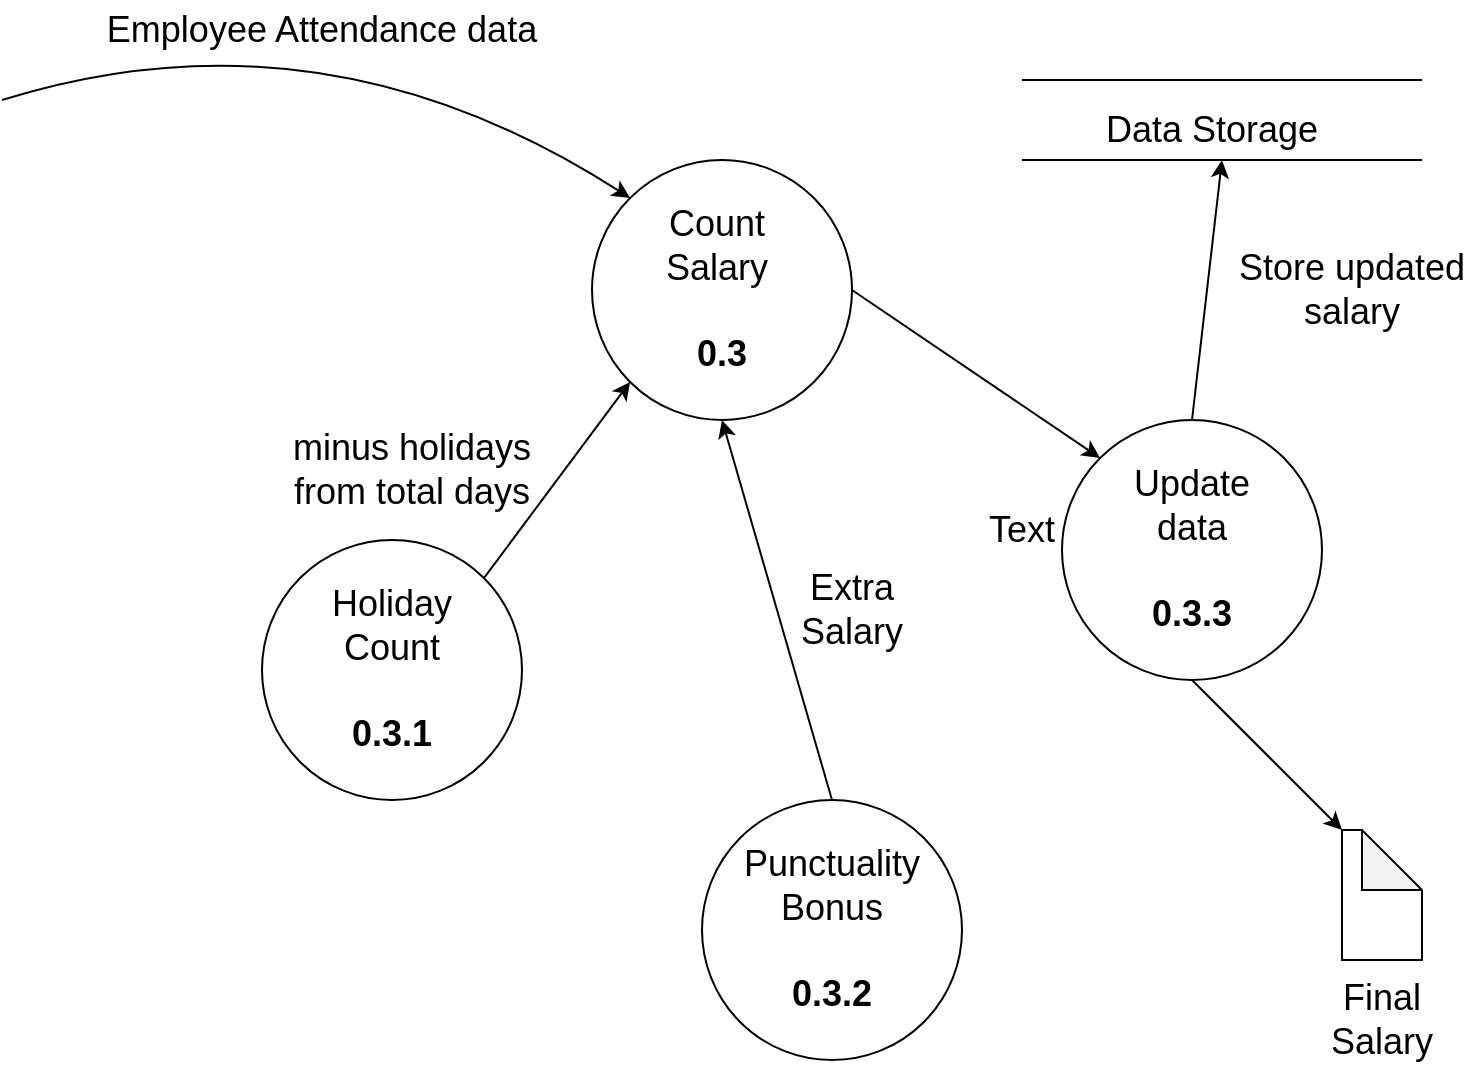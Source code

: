 <mxfile version="20.8.20" type="google"><diagram name="Page-1" id="M-8_76y3XVpp1wVuXw9H"><mxGraphModel grid="1" page="1" gridSize="10" guides="1" tooltips="1" connect="1" arrows="1" fold="1" pageScale="1" pageWidth="850" pageHeight="1100" math="0" shadow="0"><root><mxCell id="0"/><mxCell id="1" parent="0"/><mxCell id="H9qxHvtARJqCSfJp91g8-16" value="&lt;font style=&quot;font-size: 18px;&quot;&gt;Count&amp;nbsp;&lt;br&gt;Salary&amp;nbsp;&lt;br&gt;&lt;br&gt;&lt;b&gt;0.3&lt;/b&gt;&lt;/font&gt;" style="ellipse;whiteSpace=wrap;html=1;aspect=fixed;" vertex="1" parent="1"><mxGeometry x="345" y="120" width="130" height="130" as="geometry"/></mxCell><mxCell id="H9qxHvtARJqCSfJp91g8-17" value="" style="curved=1;endArrow=classic;html=1;rounded=0;fontSize=18;entryX=0;entryY=0;entryDx=0;entryDy=0;" edge="1" parent="1" target="H9qxHvtARJqCSfJp91g8-16"><mxGeometry width="50" height="50" relative="1" as="geometry"><mxPoint x="50" y="90" as="sourcePoint"/><mxPoint x="580" y="140" as="targetPoint"/><Array as="points"><mxPoint x="210" y="40"/></Array></mxGeometry></mxCell><mxCell id="H9qxHvtARJqCSfJp91g8-18" value="Employee Attendance data" style="text;html=1;strokeColor=none;fillColor=none;align=center;verticalAlign=middle;whiteSpace=wrap;rounded=0;fontSize=18;" vertex="1" parent="1"><mxGeometry x="100" y="40" width="220" height="30" as="geometry"/></mxCell><mxCell id="H9qxHvtARJqCSfJp91g8-19" value="" style="endArrow=none;html=1;rounded=0;fontSize=18;" edge="1" parent="1"><mxGeometry width="50" height="50" relative="1" as="geometry"><mxPoint x="560" y="80" as="sourcePoint"/><mxPoint x="760" y="80" as="targetPoint"/></mxGeometry></mxCell><mxCell id="H9qxHvtARJqCSfJp91g8-20" value="" style="endArrow=none;html=1;rounded=0;fontSize=18;" edge="1" parent="1"><mxGeometry width="50" height="50" relative="1" as="geometry"><mxPoint x="560" y="120" as="sourcePoint"/><mxPoint x="760" y="120" as="targetPoint"/></mxGeometry></mxCell><mxCell id="H9qxHvtARJqCSfJp91g8-21" value="&lt;font style=&quot;font-size: 18px;&quot;&gt;Holiday &lt;br&gt;Count&lt;br&gt;&lt;br&gt;&lt;b&gt;0.3.1&lt;/b&gt;&lt;/font&gt;" style="ellipse;whiteSpace=wrap;html=1;aspect=fixed;" vertex="1" parent="1"><mxGeometry x="180" y="310" width="130" height="130" as="geometry"/></mxCell><mxCell id="H9qxHvtARJqCSfJp91g8-22" value="&lt;font style=&quot;font-size: 18px;&quot;&gt;Punctuality&lt;br&gt;Bonus&lt;br&gt;&lt;br&gt;&lt;b&gt;0.3.2&lt;/b&gt;&lt;/font&gt;" style="ellipse;whiteSpace=wrap;html=1;aspect=fixed;" vertex="1" parent="1"><mxGeometry x="400" y="440" width="130" height="130" as="geometry"/></mxCell><mxCell id="H9qxHvtARJqCSfJp91g8-23" value="&lt;font style=&quot;font-size: 18px;&quot;&gt;Update &lt;br&gt;data&lt;br&gt;&lt;br&gt;&lt;b&gt;0.3.3&lt;/b&gt;&lt;/font&gt;" style="ellipse;whiteSpace=wrap;html=1;aspect=fixed;" vertex="1" parent="1"><mxGeometry x="580" y="250" width="130" height="130" as="geometry"/></mxCell><mxCell id="H9qxHvtARJqCSfJp91g8-24" value="" style="endArrow=classic;html=1;rounded=0;fontSize=18;exitX=1;exitY=0;exitDx=0;exitDy=0;entryX=0;entryY=1;entryDx=0;entryDy=0;" edge="1" parent="1" source="H9qxHvtARJqCSfJp91g8-21" target="H9qxHvtARJqCSfJp91g8-16"><mxGeometry width="50" height="50" relative="1" as="geometry"><mxPoint x="530" y="320" as="sourcePoint"/><mxPoint x="580" y="270" as="targetPoint"/></mxGeometry></mxCell><mxCell id="H9qxHvtARJqCSfJp91g8-25" value="" style="endArrow=classic;html=1;rounded=0;fontSize=18;exitX=0.5;exitY=0;exitDx=0;exitDy=0;entryX=0.5;entryY=1;entryDx=0;entryDy=0;" edge="1" parent="1" source="H9qxHvtARJqCSfJp91g8-22" target="H9qxHvtARJqCSfJp91g8-16"><mxGeometry width="50" height="50" relative="1" as="geometry"><mxPoint x="301" y="339" as="sourcePoint"/><mxPoint x="420" y="260" as="targetPoint"/></mxGeometry></mxCell><mxCell id="H9qxHvtARJqCSfJp91g8-27" value="" style="endArrow=classic;html=1;rounded=0;fontSize=18;exitX=1;exitY=0.5;exitDx=0;exitDy=0;entryX=0;entryY=0;entryDx=0;entryDy=0;" edge="1" parent="1" source="H9qxHvtARJqCSfJp91g8-16" target="H9qxHvtARJqCSfJp91g8-23"><mxGeometry width="50" height="50" relative="1" as="geometry"><mxPoint x="311" y="349" as="sourcePoint"/><mxPoint x="430" y="270" as="targetPoint"/></mxGeometry></mxCell><mxCell id="H9qxHvtARJqCSfJp91g8-28" value="" style="shape=note;whiteSpace=wrap;html=1;backgroundOutline=1;darkOpacity=0.05;fontSize=18;" vertex="1" parent="1"><mxGeometry x="720" y="455" width="40" height="65" as="geometry"/></mxCell><mxCell id="H9qxHvtARJqCSfJp91g8-29" value="" style="endArrow=classic;html=1;rounded=0;fontSize=18;exitX=0.5;exitY=1;exitDx=0;exitDy=0;entryX=0;entryY=0;entryDx=0;entryDy=0;entryPerimeter=0;" edge="1" parent="1" source="H9qxHvtARJqCSfJp91g8-23" target="H9qxHvtARJqCSfJp91g8-28"><mxGeometry width="50" height="50" relative="1" as="geometry"><mxPoint x="530" y="320" as="sourcePoint"/><mxPoint x="580" y="270" as="targetPoint"/></mxGeometry></mxCell><mxCell id="H9qxHvtARJqCSfJp91g8-30" value="" style="endArrow=classic;html=1;rounded=0;fontSize=18;exitX=0.5;exitY=0;exitDx=0;exitDy=0;" edge="1" parent="1" source="H9qxHvtARJqCSfJp91g8-23"><mxGeometry width="50" height="50" relative="1" as="geometry"><mxPoint x="475" y="450" as="sourcePoint"/><mxPoint x="660" y="120" as="targetPoint"/></mxGeometry></mxCell><mxCell id="H9qxHvtARJqCSfJp91g8-31" value="Data Storage" style="text;html=1;strokeColor=none;fillColor=none;align=center;verticalAlign=middle;whiteSpace=wrap;rounded=0;fontSize=18;" vertex="1" parent="1"><mxGeometry x="600" y="90" width="110" height="30" as="geometry"/></mxCell><mxCell id="H9qxHvtARJqCSfJp91g8-32" value="Final Salary" style="text;html=1;strokeColor=none;fillColor=none;align=center;verticalAlign=middle;whiteSpace=wrap;rounded=0;fontSize=18;" vertex="1" parent="1"><mxGeometry x="710" y="535" width="60" height="30" as="geometry"/></mxCell><mxCell id="H9qxHvtARJqCSfJp91g8-33" value="Extra Salary" style="text;html=1;strokeColor=none;fillColor=none;align=center;verticalAlign=middle;whiteSpace=wrap;rounded=0;fontSize=18;" vertex="1" parent="1"><mxGeometry x="440" y="330" width="70" height="30" as="geometry"/></mxCell><mxCell id="H9qxHvtARJqCSfJp91g8-34" value="Text" style="text;html=1;strokeColor=none;fillColor=none;align=center;verticalAlign=middle;whiteSpace=wrap;rounded=0;fontSize=18;" vertex="1" parent="1"><mxGeometry x="530" y="290" width="60" height="30" as="geometry"/></mxCell><mxCell id="H9qxHvtARJqCSfJp91g8-35" value="minus holidays from total days" style="text;html=1;strokeColor=none;fillColor=none;align=center;verticalAlign=middle;whiteSpace=wrap;rounded=0;fontSize=18;" vertex="1" parent="1"><mxGeometry x="190" y="260" width="130" height="30" as="geometry"/></mxCell><mxCell id="H9qxHvtARJqCSfJp91g8-36" value="Store updated salary" style="text;html=1;strokeColor=none;fillColor=none;align=center;verticalAlign=middle;whiteSpace=wrap;rounded=0;fontSize=18;" vertex="1" parent="1"><mxGeometry x="660" y="170" width="130" height="30" as="geometry"/></mxCell></root></mxGraphModel></diagram></mxfile>